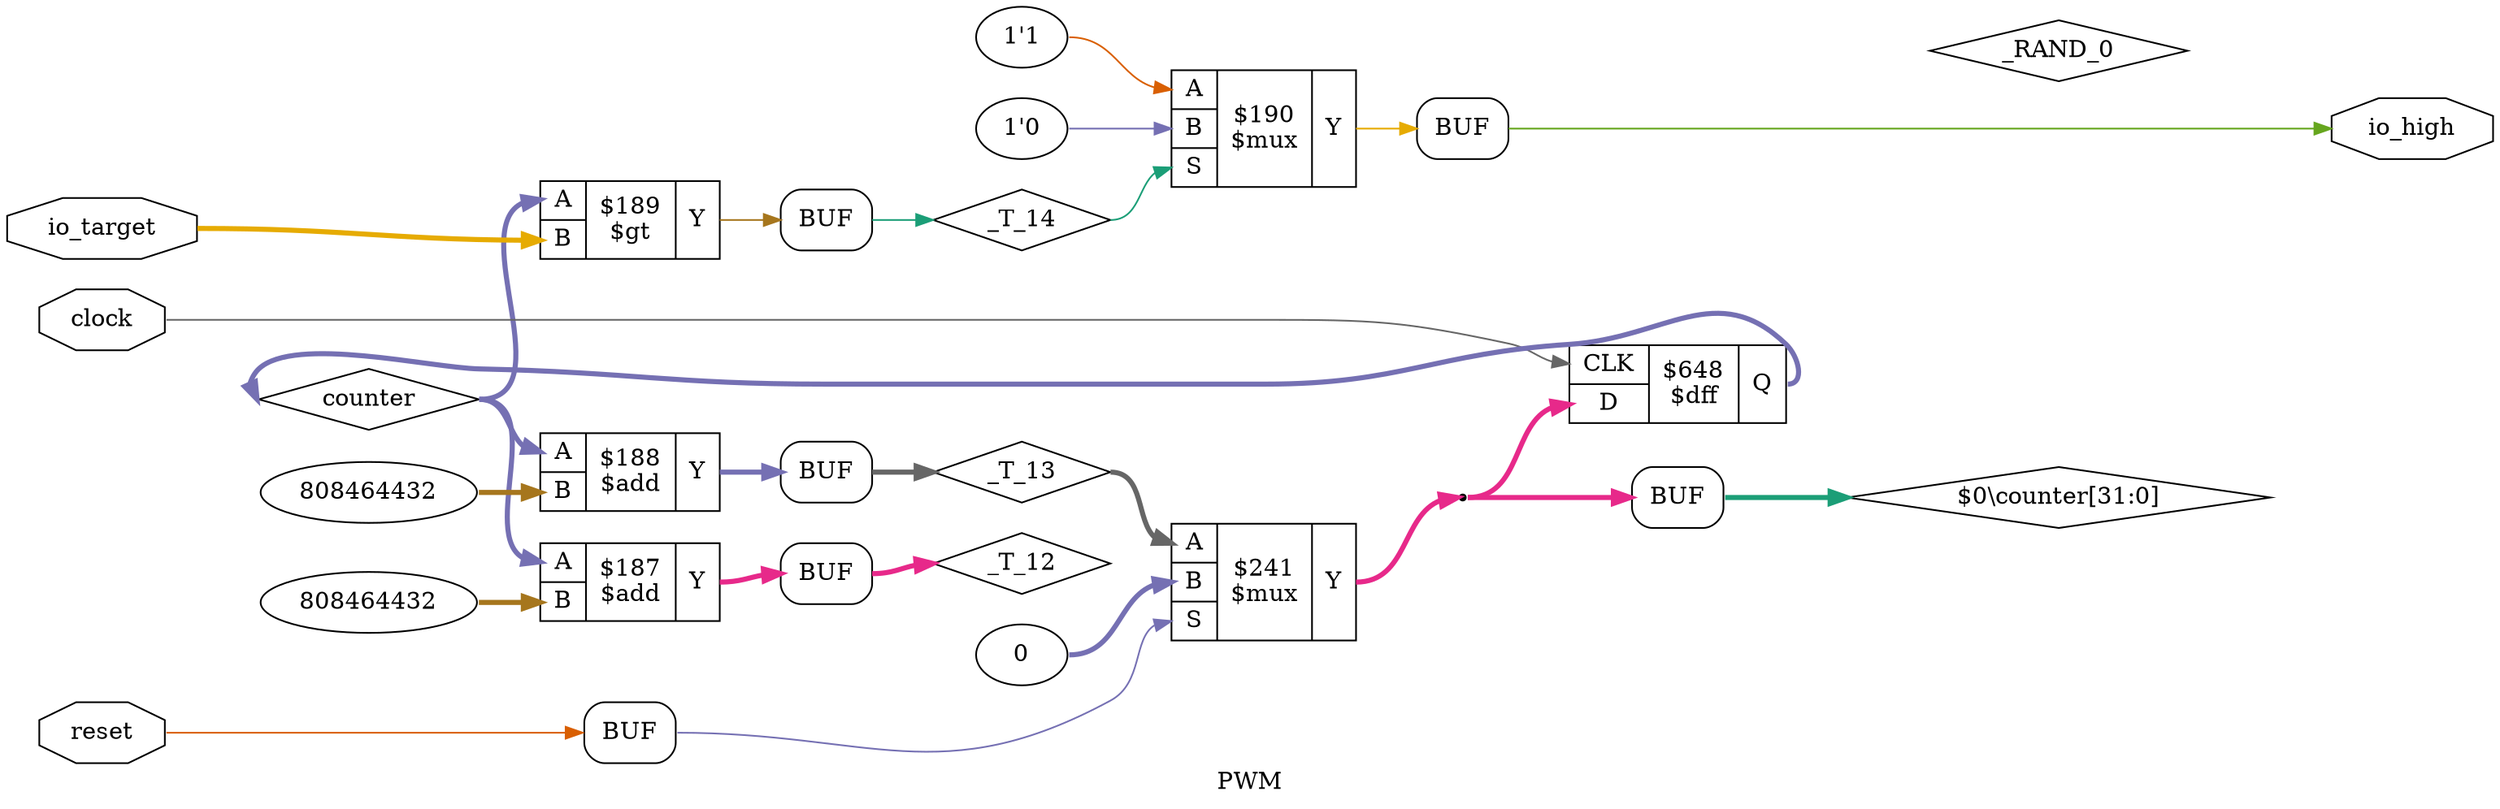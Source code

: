 digraph "PWM" {
label="PWM";
rankdir="LR";
remincross=true;
n8 [ shape=diamond, label="_T_14", color="black", fontcolor="black" ];
n9 [ shape=diamond, label="_T_13", color="black", fontcolor="black" ];
n10 [ shape=diamond, label="_T_12", color="black", fontcolor="black" ];
n11 [ shape=diamond, label="_RAND_0", color="black", fontcolor="black" ];
n12 [ shape=diamond, label="counter", color="black", fontcolor="black" ];
n13 [ shape=octagon, label="io_target", color="black", fontcolor="black" ];
n14 [ shape=octagon, label="io_high", color="black", fontcolor="black" ];
n15 [ shape=octagon, label="reset", color="black", fontcolor="black" ];
n16 [ shape=octagon, label="clock", color="black", fontcolor="black" ];
{ rank="source"; n13; n15; n16;}
{ rank="sink"; n14;}
c20 [ shape=record, label="{{<p17> CLK|<p18> D}|$648\n$dff|{<p19> Q}}" ];
v0 [ label="0" ];
c25 [ shape=record, label="{{<p21> A|<p22> B|<p23> S}|$241\n$mux|{<p24> Y}}" ];
v1 [ label="1'0" ];
v2 [ label="1'1" ];
c26 [ shape=record, label="{{<p21> A|<p22> B|<p23> S}|$190\n$mux|{<p24> Y}}" ];
c27 [ shape=record, label="{{<p21> A|<p22> B}|$189\n$gt|{<p24> Y}}" ];
v3 [ label="808464432" ];
c28 [ shape=record, label="{{<p21> A|<p22> B}|$188\n$add|{<p24> Y}}" ];
v4 [ label="808464432" ];
c29 [ shape=record, label="{{<p21> A|<p22> B}|$187\n$add|{<p24> Y}}" ];
x5 [shape=box, style=rounded, label="BUF"];
x6 [shape=box, style=rounded, label="BUF"];
x7 [shape=box, style=rounded, label="BUF"];
x8 [shape=box, style=rounded, label="BUF"];
x9 [shape=box, style=rounded, label="BUF"];
x10 [shape=box, style=rounded, label="BUF"];
n1 [ shape=point ];
c25:p24:e -> n1:w [colorscheme="dark28", color="4", fontcolor="4", style="setlinewidth(3)", label=""];
n1:e -> c20:p18:w [colorscheme="dark28", color="4", fontcolor="4", style="setlinewidth(3)", label=""];
n1:e -> x10:w:w [colorscheme="dark28", color="4", fontcolor="4", style="setlinewidth(3)", label=""];
x5:e:e -> n10:w [colorscheme="dark28", color="4", fontcolor="4", style="setlinewidth(3)", label=""];
c20:p19:e -> n12:w [colorscheme="dark28", color="3", fontcolor="3", style="setlinewidth(3)", label=""];
n12:e -> c27:p21:w [colorscheme="dark28", color="3", fontcolor="3", style="setlinewidth(3)", label=""];
n12:e -> c28:p21:w [colorscheme="dark28", color="3", fontcolor="3", style="setlinewidth(3)", label=""];
n12:e -> c29:p21:w [colorscheme="dark28", color="3", fontcolor="3", style="setlinewidth(3)", label=""];
n13:e -> c27:p22:w [colorscheme="dark28", color="6", fontcolor="6", style="setlinewidth(3)", label=""];
x8:e:e -> n14:w [colorscheme="dark28", color="5", fontcolor="5", label=""];
n15:e -> x9:w:w [colorscheme="dark28", color="2", fontcolor="2", label=""];
n16:e -> c20:p17:w [colorscheme="dark28", color="8", fontcolor="8", label=""];
x9:e:e -> c25:p23:w [colorscheme="dark28", color="3", fontcolor="3", label=""];
n3 [ shape=diamond, label="$0\\counter[31:0]" ];
x10:e:e -> n3:w [colorscheme="dark28", color="1", fontcolor="1", style="setlinewidth(3)", label=""];
c26:p24:e -> x8:w:w [colorscheme="dark28", color="6", fontcolor="6", label=""];
c27:p24:e -> x7:w:w [colorscheme="dark28", color="7", fontcolor="7", label=""];
c28:p24:e -> x6:w:w [colorscheme="dark28", color="3", fontcolor="3", style="setlinewidth(3)", label=""];
c29:p24:e -> x5:w:w [colorscheme="dark28", color="4", fontcolor="4", style="setlinewidth(3)", label=""];
x7:e:e -> n8:w [colorscheme="dark28", color="1", fontcolor="1", label=""];
n8:e -> c26:p23:w [colorscheme="dark28", color="1", fontcolor="1", label=""];
x6:e:e -> n9:w [colorscheme="dark28", color="8", fontcolor="8", style="setlinewidth(3)", label=""];
n9:e -> c25:p21:w [colorscheme="dark28", color="8", fontcolor="8", style="setlinewidth(3)", label=""];
v0:e -> c25:p22:w [colorscheme="dark28", color="3", fontcolor="3", style="setlinewidth(3)", label=""];
v1:e -> c26:p22:w [colorscheme="dark28", color="3", fontcolor="3", label=""];
v2:e -> c26:p21:w [colorscheme="dark28", color="2", fontcolor="2", label=""];
v3:e -> c28:p22:w [colorscheme="dark28", color="7", fontcolor="7", style="setlinewidth(3)", label=""];
v4:e -> c29:p22:w [colorscheme="dark28", color="7", fontcolor="7", style="setlinewidth(3)", label=""];
}
